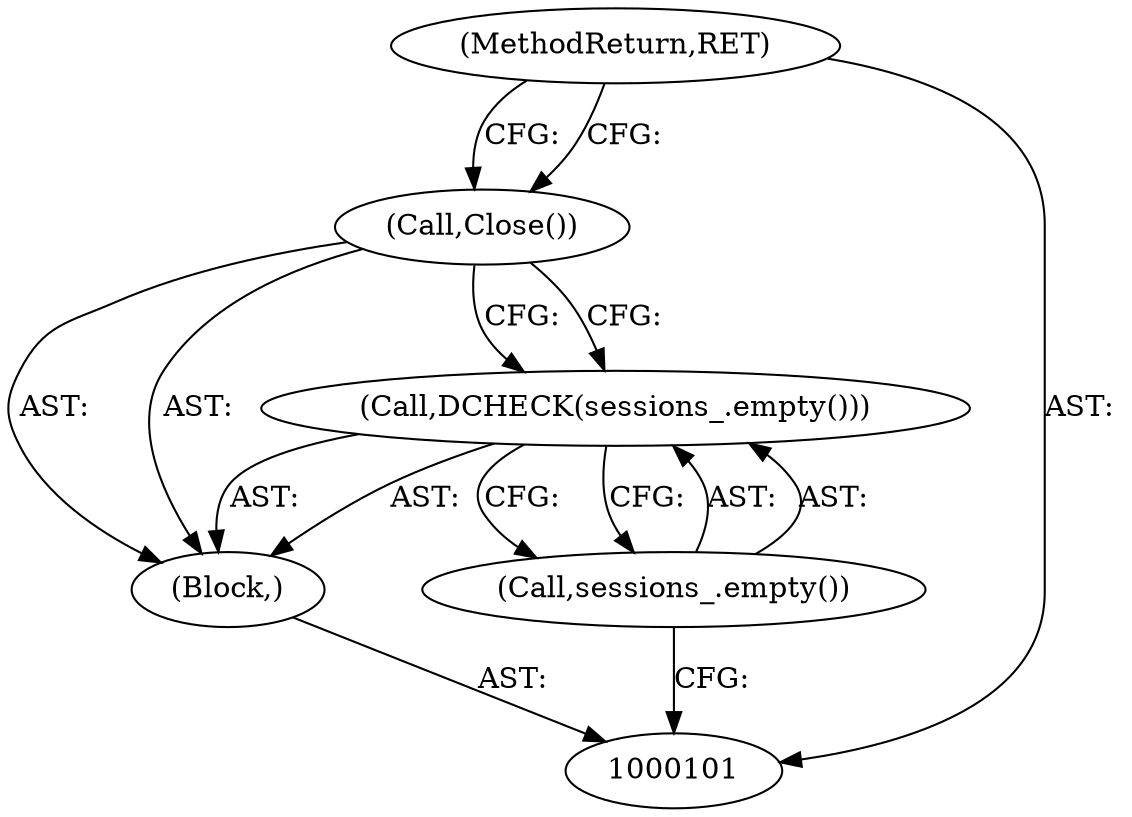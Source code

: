 digraph "0_Chrome_a46bcef82b29d30836a0f26226e3d4aca4fa9612_36" {
"1000106" [label="(MethodReturn,RET)"];
"1000102" [label="(Block,)"];
"1000103" [label="(Call,DCHECK(sessions_.empty()))"];
"1000104" [label="(Call,sessions_.empty())"];
"1000105" [label="(Call,Close())"];
"1000106" -> "1000101"  [label="AST: "];
"1000106" -> "1000105"  [label="CFG: "];
"1000102" -> "1000101"  [label="AST: "];
"1000103" -> "1000102"  [label="AST: "];
"1000105" -> "1000102"  [label="AST: "];
"1000103" -> "1000102"  [label="AST: "];
"1000103" -> "1000104"  [label="CFG: "];
"1000104" -> "1000103"  [label="AST: "];
"1000105" -> "1000103"  [label="CFG: "];
"1000104" -> "1000103"  [label="AST: "];
"1000104" -> "1000101"  [label="CFG: "];
"1000103" -> "1000104"  [label="CFG: "];
"1000105" -> "1000102"  [label="AST: "];
"1000105" -> "1000103"  [label="CFG: "];
"1000106" -> "1000105"  [label="CFG: "];
}

